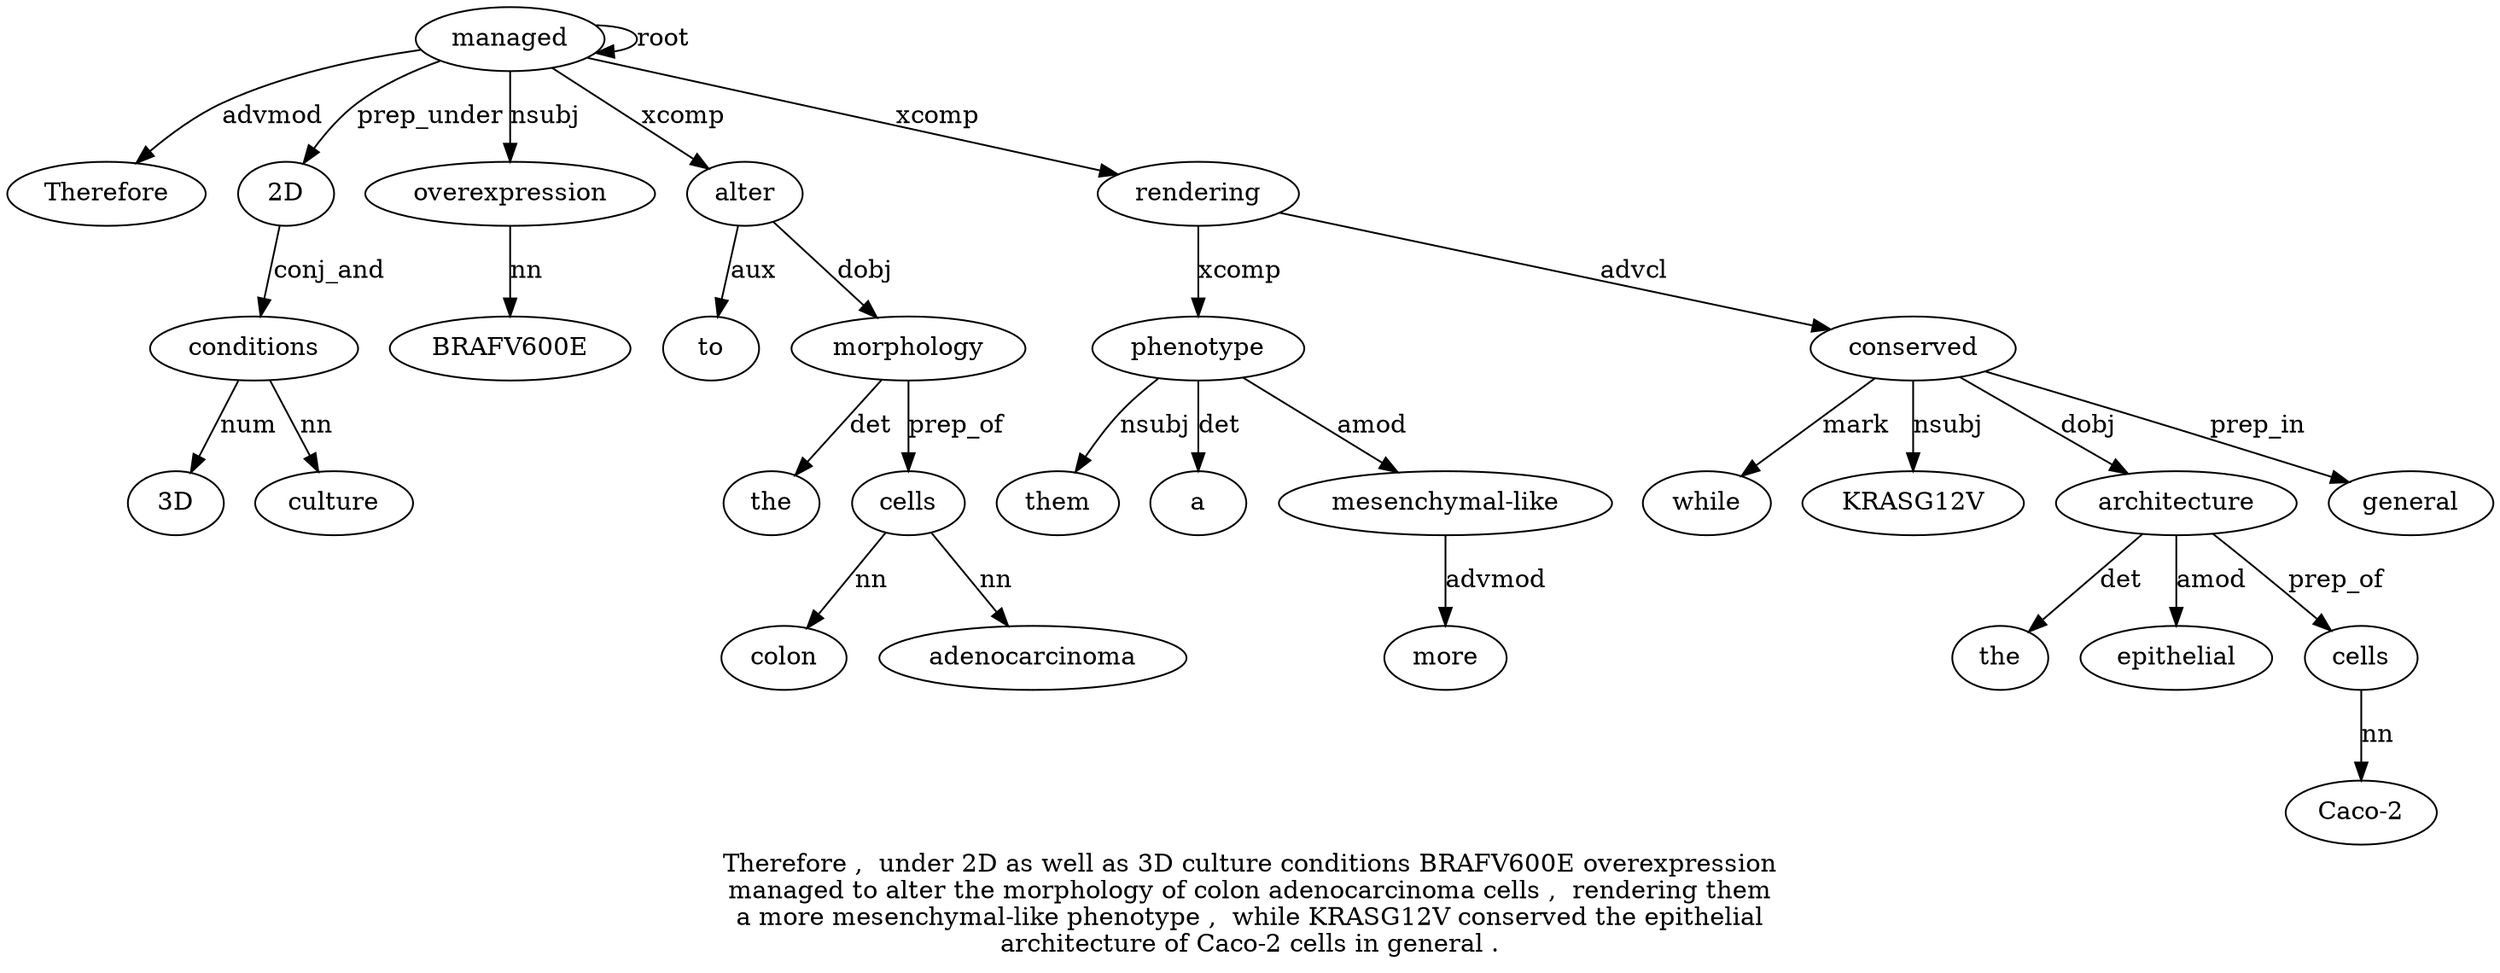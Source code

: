 digraph "Therefore ,  under 2D as well as 3D culture conditions BRAFV600E overexpression managed to alter the morphology of colon adenocarcinoma cells ,  rendering them a more mesenchymal-like phenotype ,  while KRASG12V conserved the epithelial architecture of Caco-2 cells in general ." {
label="Therefore ,  under 2D as well as 3D culture conditions BRAFV600E overexpression
managed to alter the morphology of colon adenocarcinoma cells ,  rendering them
a more mesenchymal-like phenotype ,  while KRASG12V conserved the epithelial
architecture of Caco-2 cells in general .";
managed13 [style=filled, fillcolor=white, label=managed];
Therefore1 [style=filled, fillcolor=white, label=Therefore];
managed13 -> Therefore1  [label=advmod];
"2D4" [style=filled, fillcolor=white, label="2D"];
managed13 -> "2D4"  [label=prep_under];
conditions10 [style=filled, fillcolor=white, label=conditions];
"3D8" [style=filled, fillcolor=white, label="3D"];
conditions10 -> "3D8"  [label=num];
culture9 [style=filled, fillcolor=white, label=culture];
conditions10 -> culture9  [label=nn];
"2D4" -> conditions10  [label=conj_and];
overexpression12 [style=filled, fillcolor=white, label=overexpression];
BRAFV600E11 [style=filled, fillcolor=white, label=BRAFV600E];
overexpression12 -> BRAFV600E11  [label=nn];
managed13 -> overexpression12  [label=nsubj];
managed13 -> managed13  [label=root];
alter15 [style=filled, fillcolor=white, label=alter];
to14 [style=filled, fillcolor=white, label=to];
alter15 -> to14  [label=aux];
managed13 -> alter15  [label=xcomp];
morphology17 [style=filled, fillcolor=white, label=morphology];
the16 [style=filled, fillcolor=white, label=the];
morphology17 -> the16  [label=det];
alter15 -> morphology17  [label=dobj];
cells21 [style=filled, fillcolor=white, label=cells];
colon19 [style=filled, fillcolor=white, label=colon];
cells21 -> colon19  [label=nn];
adenocarcinoma20 [style=filled, fillcolor=white, label=adenocarcinoma];
cells21 -> adenocarcinoma20  [label=nn];
morphology17 -> cells21  [label=prep_of];
rendering23 [style=filled, fillcolor=white, label=rendering];
managed13 -> rendering23  [label=xcomp];
phenotype28 [style=filled, fillcolor=white, label=phenotype];
them24 [style=filled, fillcolor=white, label=them];
phenotype28 -> them24  [label=nsubj];
a25 [style=filled, fillcolor=white, label=a];
phenotype28 -> a25  [label=det];
"mesenchymal-like27" [style=filled, fillcolor=white, label="mesenchymal-like"];
more26 [style=filled, fillcolor=white, label=more];
"mesenchymal-like27" -> more26  [label=advmod];
phenotype28 -> "mesenchymal-like27"  [label=amod];
rendering23 -> phenotype28  [label=xcomp];
conserved32 [style=filled, fillcolor=white, label=conserved];
while30 [style=filled, fillcolor=white, label=while];
conserved32 -> while30  [label=mark];
KRASG12V3 [style=filled, fillcolor=white, label=KRASG12V];
conserved32 -> KRASG12V3  [label=nsubj];
rendering23 -> conserved32  [label=advcl];
architecture35 [style=filled, fillcolor=white, label=architecture];
the33 [style=filled, fillcolor=white, label=the];
architecture35 -> the33  [label=det];
epithelial34 [style=filled, fillcolor=white, label=epithelial];
architecture35 -> epithelial34  [label=amod];
conserved32 -> architecture35  [label=dobj];
cells38 [style=filled, fillcolor=white, label=cells];
"Caco-237" [style=filled, fillcolor=white, label="Caco-2"];
cells38 -> "Caco-237"  [label=nn];
architecture35 -> cells38  [label=prep_of];
general40 [style=filled, fillcolor=white, label=general];
conserved32 -> general40  [label=prep_in];
}

